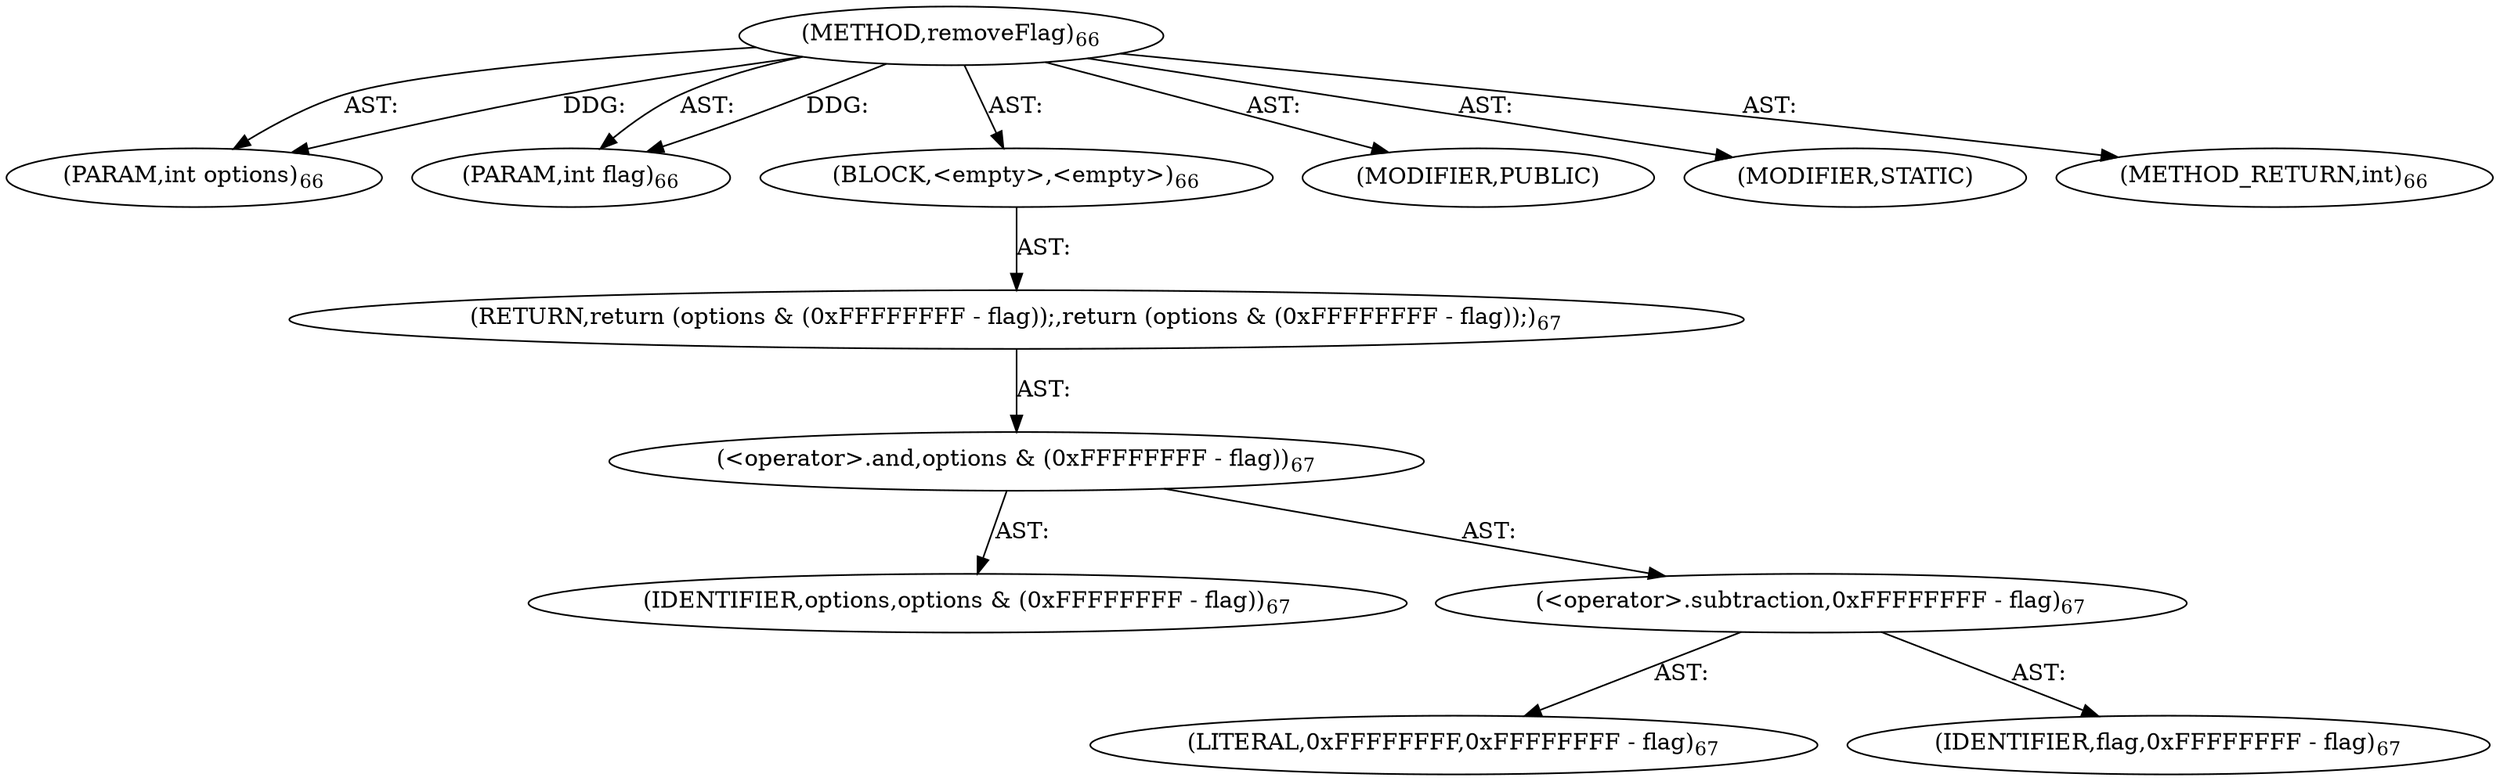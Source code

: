 digraph "removeFlag" {  
"111669149697" [label = <(METHOD,removeFlag)<SUB>66</SUB>> ]
"115964116994" [label = <(PARAM,int options)<SUB>66</SUB>> ]
"115964116995" [label = <(PARAM,int flag)<SUB>66</SUB>> ]
"25769803777" [label = <(BLOCK,&lt;empty&gt;,&lt;empty&gt;)<SUB>66</SUB>> ]
"146028888065" [label = <(RETURN,return (options &amp; (0xFFFFFFFF - flag));,return (options &amp; (0xFFFFFFFF - flag));)<SUB>67</SUB>> ]
"30064771074" [label = <(&lt;operator&gt;.and,options &amp; (0xFFFFFFFF - flag))<SUB>67</SUB>> ]
"68719476738" [label = <(IDENTIFIER,options,options &amp; (0xFFFFFFFF - flag))<SUB>67</SUB>> ]
"30064771075" [label = <(&lt;operator&gt;.subtraction,0xFFFFFFFF - flag)<SUB>67</SUB>> ]
"90194313217" [label = <(LITERAL,0xFFFFFFFF,0xFFFFFFFF - flag)<SUB>67</SUB>> ]
"68719476739" [label = <(IDENTIFIER,flag,0xFFFFFFFF - flag)<SUB>67</SUB>> ]
"133143986178" [label = <(MODIFIER,PUBLIC)> ]
"133143986179" [label = <(MODIFIER,STATIC)> ]
"128849018881" [label = <(METHOD_RETURN,int)<SUB>66</SUB>> ]
  "111669149697" -> "115964116994"  [ label = "AST: "] 
  "111669149697" -> "115964116995"  [ label = "AST: "] 
  "111669149697" -> "25769803777"  [ label = "AST: "] 
  "111669149697" -> "133143986178"  [ label = "AST: "] 
  "111669149697" -> "133143986179"  [ label = "AST: "] 
  "111669149697" -> "128849018881"  [ label = "AST: "] 
  "25769803777" -> "146028888065"  [ label = "AST: "] 
  "146028888065" -> "30064771074"  [ label = "AST: "] 
  "30064771074" -> "68719476738"  [ label = "AST: "] 
  "30064771074" -> "30064771075"  [ label = "AST: "] 
  "30064771075" -> "90194313217"  [ label = "AST: "] 
  "30064771075" -> "68719476739"  [ label = "AST: "] 
  "111669149697" -> "115964116994"  [ label = "DDG: "] 
  "111669149697" -> "115964116995"  [ label = "DDG: "] 
}
